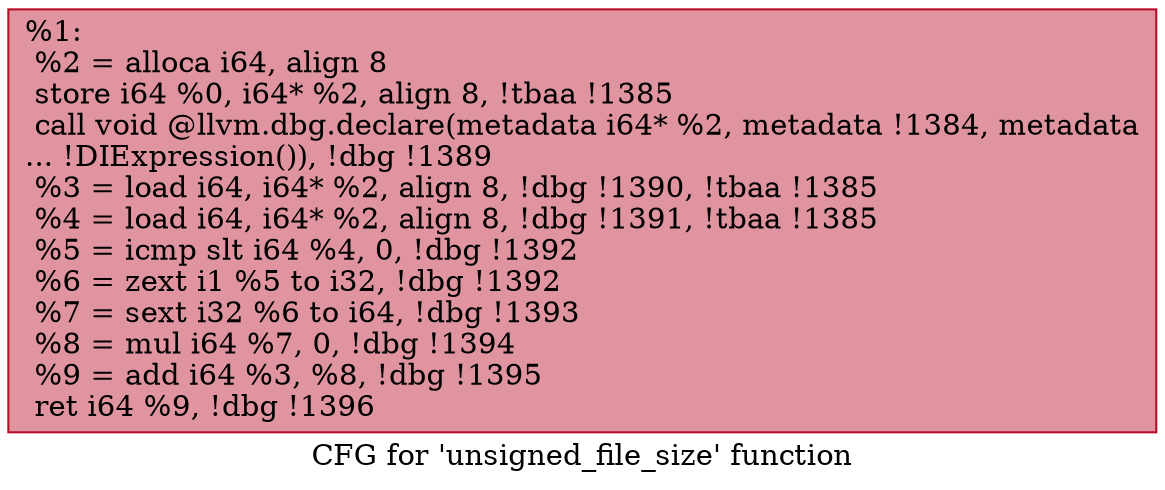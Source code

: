 digraph "CFG for 'unsigned_file_size' function" {
	label="CFG for 'unsigned_file_size' function";

	Node0x16525d0 [shape=record,color="#b70d28ff", style=filled, fillcolor="#b70d2870",label="{%1:\l  %2 = alloca i64, align 8\l  store i64 %0, i64* %2, align 8, !tbaa !1385\l  call void @llvm.dbg.declare(metadata i64* %2, metadata !1384, metadata\l... !DIExpression()), !dbg !1389\l  %3 = load i64, i64* %2, align 8, !dbg !1390, !tbaa !1385\l  %4 = load i64, i64* %2, align 8, !dbg !1391, !tbaa !1385\l  %5 = icmp slt i64 %4, 0, !dbg !1392\l  %6 = zext i1 %5 to i32, !dbg !1392\l  %7 = sext i32 %6 to i64, !dbg !1393\l  %8 = mul i64 %7, 0, !dbg !1394\l  %9 = add i64 %3, %8, !dbg !1395\l  ret i64 %9, !dbg !1396\l}"];
}
